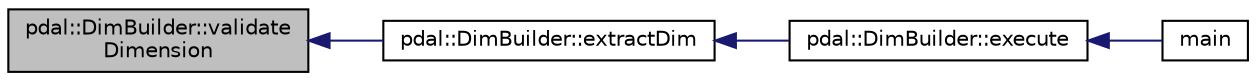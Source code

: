 digraph "pdal::DimBuilder::validateDimension"
{
  edge [fontname="Helvetica",fontsize="10",labelfontname="Helvetica",labelfontsize="10"];
  node [fontname="Helvetica",fontsize="10",shape=record];
  rankdir="LR";
  Node1 [label="pdal::DimBuilder::validate\lDimension",height=0.2,width=0.4,color="black", fillcolor="grey75", style="filled", fontcolor="black"];
  Node1 -> Node2 [dir="back",color="midnightblue",fontsize="10",style="solid",fontname="Helvetica"];
  Node2 [label="pdal::DimBuilder::extractDim",height=0.2,width=0.4,color="black", fillcolor="white", style="filled",URL="$classpdal_1_1DimBuilder.html#a51bc21469f4546a9d5152f725ae41345"];
  Node2 -> Node3 [dir="back",color="midnightblue",fontsize="10",style="solid",fontname="Helvetica"];
  Node3 [label="pdal::DimBuilder::execute",height=0.2,width=0.4,color="black", fillcolor="white", style="filled",URL="$classpdal_1_1DimBuilder.html#a80dc37c7ba907d37af6ce04620364855"];
  Node3 -> Node4 [dir="back",color="midnightblue",fontsize="10",style="solid",fontname="Helvetica"];
  Node4 [label="main",height=0.2,width=0.4,color="black", fillcolor="white", style="filled",URL="$DimBuilder_8cpp.html#a0ddf1224851353fc92bfbff6f499fa97"];
}
